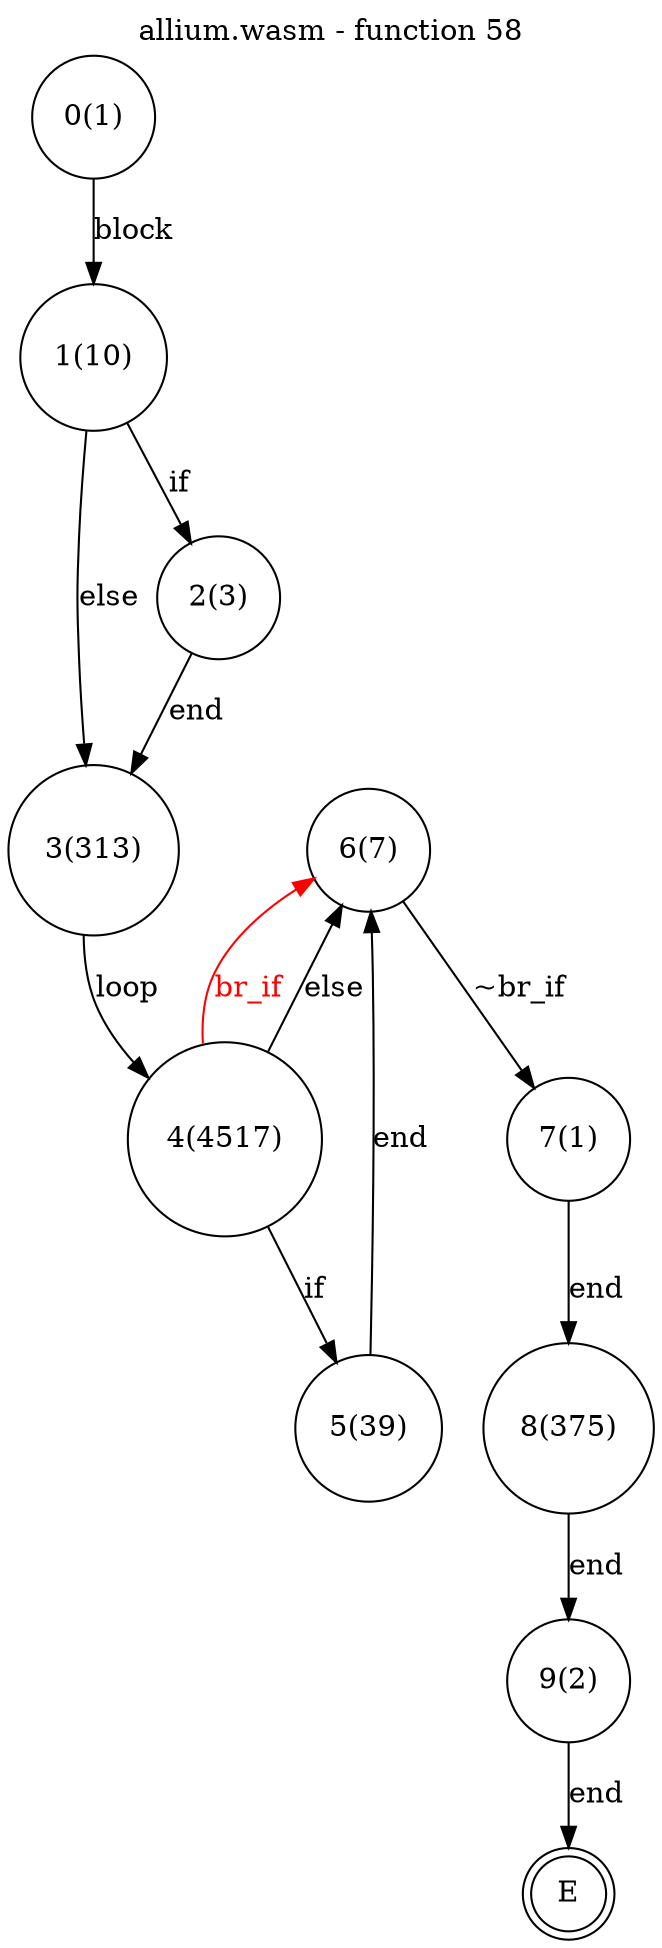 digraph finite_state_machine {
    label = "allium.wasm - function 58"
    labelloc =  t
    labelfontsize = 16
    labelfontcolor = black
    labelfontname = "Helvetica"
    node [shape = doublecircle]; E ;
node [shape=circle, fontcolor=black, style="", label="0(1)"]0
node [shape=circle, fontcolor=black, style="", label="1(10)"]1
node [shape=circle, fontcolor=black, style="", label="2(3)"]2
node [shape=circle, fontcolor=black, style="", label="3(313)"]3
node [shape=circle, fontcolor=black, style="", label="4(4517)"]4
node [shape=circle, fontcolor=black, style="", label="5(39)"]5
node [shape=circle, fontcolor=black, style="", label="6(7)"]6
node [shape=circle, fontcolor=black, style="", label="7(1)"]7
node [shape=circle, fontcolor=black, style="", label="8(375)"]8
node [shape=circle, fontcolor=black, style="", label="9(2)"]9
node [shape=circle, fontcolor=black, style="", label="E"]E
    0 -> 1[label="block"];
    1 -> 2[label="if"];
    1 -> 3[label="else"];
    2 -> 3[label="end"];
    3 -> 4[label="loop"];
    4 -> 5[label="if"];
    4 -> 6[label="else"];
    5 -> 6[label="end"];
    6 -> 7[label="~br_if"];
    6 -> 4[color="red" dir=back fontcolor="red" label="br_if"];
    7 -> 8[label="end"];
    8 -> 9[label="end"];
    9 -> E[label="end"];
}
